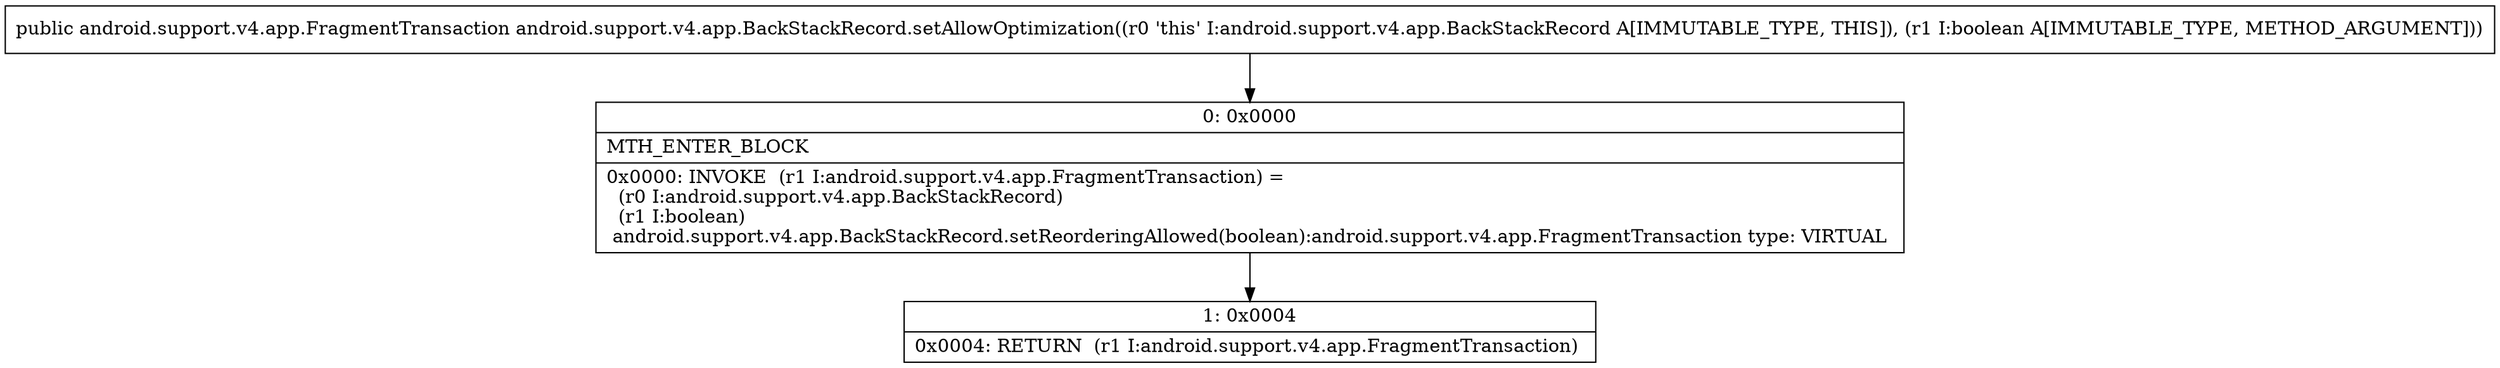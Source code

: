 digraph "CFG forandroid.support.v4.app.BackStackRecord.setAllowOptimization(Z)Landroid\/support\/v4\/app\/FragmentTransaction;" {
Node_0 [shape=record,label="{0\:\ 0x0000|MTH_ENTER_BLOCK\l|0x0000: INVOKE  (r1 I:android.support.v4.app.FragmentTransaction) = \l  (r0 I:android.support.v4.app.BackStackRecord)\l  (r1 I:boolean)\l android.support.v4.app.BackStackRecord.setReorderingAllowed(boolean):android.support.v4.app.FragmentTransaction type: VIRTUAL \l}"];
Node_1 [shape=record,label="{1\:\ 0x0004|0x0004: RETURN  (r1 I:android.support.v4.app.FragmentTransaction) \l}"];
MethodNode[shape=record,label="{public android.support.v4.app.FragmentTransaction android.support.v4.app.BackStackRecord.setAllowOptimization((r0 'this' I:android.support.v4.app.BackStackRecord A[IMMUTABLE_TYPE, THIS]), (r1 I:boolean A[IMMUTABLE_TYPE, METHOD_ARGUMENT])) }"];
MethodNode -> Node_0;
Node_0 -> Node_1;
}

